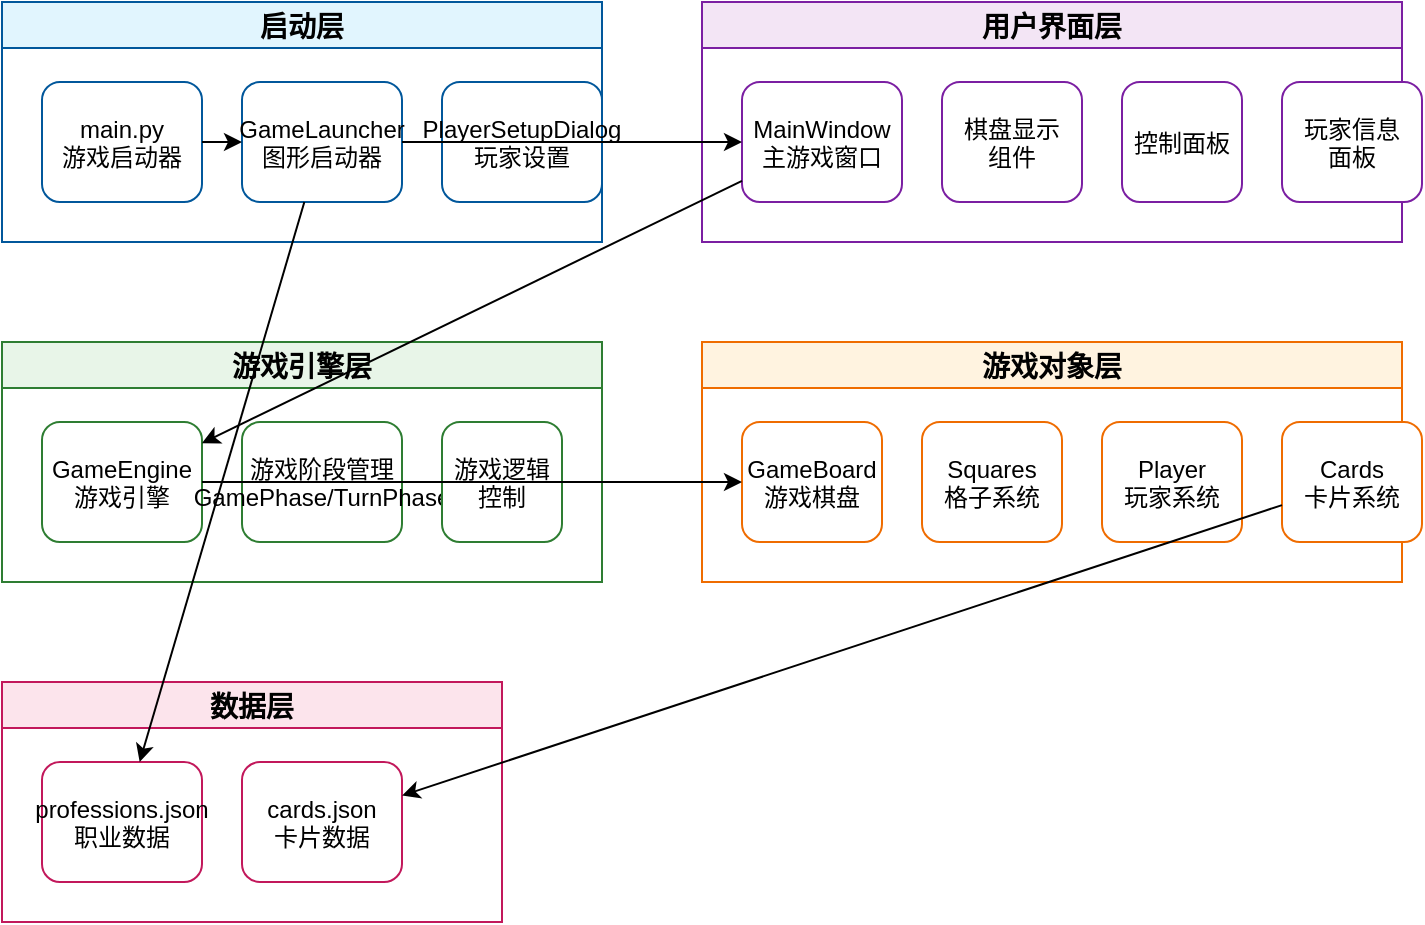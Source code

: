 <mxfile version="24.0.0" type="device">
  <diagram id="系统架构图" name="系统架构图">
    <mxGraphModel dx="1426" dy="763" grid="1" gridSize="10" guides="1" tooltips="1" connect="1" arrows="1" fold="1" page="1" pageScale="1" pageWidth="1200" pageHeight="900" math="0" shadow="0">
      <root>
        <mxCell id="0" />
        <mxCell id="1" parent="0" />
        
        <!-- 启动层 -->
        <mxCell id="startup-layer" value="启动层" style="swimlane;fillColor=#e1f5fe;strokeColor=#01579b;fontStyle=1;fontSize=14;" vertex="1" parent="1">
          <mxGeometry x="50" y="50" width="300" height="120" as="geometry" />
        </mxCell>
        <mxCell id="main-py" value="main.py&#xa;游戏启动器" style="rounded=1;fillColor=#ffffff;strokeColor=#01579b;" vertex="1" parent="startup-layer">
          <mxGeometry x="20" y="40" width="80" height="60" as="geometry" />
        </mxCell>
        <mxCell id="launcher" value="GameLauncher&#xa;图形启动器" style="rounded=1;fillColor=#ffffff;strokeColor=#01579b;" vertex="1" parent="startup-layer">
          <mxGeometry x="120" y="40" width="80" height="60" as="geometry" />
        </mxCell>
        <mxCell id="setup" value="PlayerSetupDialog&#xa;玩家设置" style="rounded=1;fillColor=#ffffff;strokeColor=#01579b;" vertex="1" parent="startup-layer">
          <mxGeometry x="220" y="40" width="80" height="60" as="geometry" />
        </mxCell>
        
        <!-- UI层 -->
        <mxCell id="ui-layer" value="用户界面层" style="swimlane;fillColor=#f3e5f5;strokeColor=#7b1fa2;fontStyle=1;fontSize=14;" vertex="1" parent="1">
          <mxGeometry x="400" y="50" width="350" height="120" as="geometry" />
        </mxCell>
        <mxCell id="main-window" value="MainWindow&#xa;主游戏窗口" style="rounded=1;fillColor=#ffffff;strokeColor=#7b1fa2;" vertex="1" parent="ui-layer">
          <mxGeometry x="20" y="40" width="80" height="60" as="geometry" />
        </mxCell>
        <mxCell id="board-ui" value="棋盘显示&#xa;组件" style="rounded=1;fillColor=#ffffff;strokeColor=#7b1fa2;" vertex="1" parent="ui-layer">
          <mxGeometry x="120" y="40" width="70" height="60" as="geometry" />
        </mxCell>
        <mxCell id="control-ui" value="控制面板" style="rounded=1;fillColor=#ffffff;strokeColor=#7b1fa2;" vertex="1" parent="ui-layer">
          <mxGeometry x="210" y="40" width="60" height="60" as="geometry" />
        </mxCell>
        <mxCell id="info-ui" value="玩家信息&#xa;面板" style="rounded=1;fillColor=#ffffff;strokeColor=#7b1fa2;" vertex="1" parent="ui-layer">
          <mxGeometry x="290" y="40" width="70" height="60" as="geometry" />
        </mxCell>
        
        <!-- 游戏引擎层 -->
        <mxCell id="engine-layer" value="游戏引擎层" style="swimlane;fillColor=#e8f5e8;strokeColor=#2e7d32;fontStyle=1;fontSize=14;" vertex="1" parent="1">
          <mxGeometry x="50" y="220" width="300" height="120" as="geometry" />
        </mxCell>
        <mxCell id="game-engine" value="GameEngine&#xa;游戏引擎" style="rounded=1;fillColor=#ffffff;strokeColor=#2e7d32;" vertex="1" parent="engine-layer">
          <mxGeometry x="20" y="40" width="80" height="60" as="geometry" />
        </mxCell>
        <mxCell id="phases" value="游戏阶段管理&#xa;GamePhase/TurnPhase" style="rounded=1;fillColor=#ffffff;strokeColor=#2e7d32;" vertex="1" parent="engine-layer">
          <mxGeometry x="120" y="40" width="80" height="60" as="geometry" />
        </mxCell>
        <mxCell id="logic" value="游戏逻辑&#xa;控制" style="rounded=1;fillColor=#ffffff;strokeColor=#2e7d32;" vertex="1" parent="engine-layer">
          <mxGeometry x="220" y="40" width="60" height="60" as="geometry" />
        </mxCell>
        
        <!-- 游戏对象层 -->
        <mxCell id="object-layer" value="游戏对象层" style="swimlane;fillColor=#fff3e0;strokeColor=#ef6c00;fontStyle=1;fontSize=14;" vertex="1" parent="1">
          <mxGeometry x="400" y="220" width="350" height="120" as="geometry" />
        </mxCell>
        <mxCell id="board" value="GameBoard&#xa;游戏棋盘" style="rounded=1;fillColor=#ffffff;strokeColor=#ef6c00;" vertex="1" parent="object-layer">
          <mxGeometry x="20" y="40" width="70" height="60" as="geometry" />
        </mxCell>
        <mxCell id="squares" value="Squares&#xa;格子系统" style="rounded=1;fillColor=#ffffff;strokeColor=#ef6c00;" vertex="1" parent="object-layer">
          <mxGeometry x="110" y="40" width="70" height="60" as="geometry" />
        </mxCell>
        <mxCell id="player" value="Player&#xa;玩家系统" style="rounded=1;fillColor=#ffffff;strokeColor=#ef6c00;" vertex="1" parent="object-layer">
          <mxGeometry x="200" y="40" width="70" height="60" as="geometry" />
        </mxCell>
        <mxCell id="cards" value="Cards&#xa;卡片系统" style="rounded=1;fillColor=#ffffff;strokeColor=#ef6c00;" vertex="1" parent="object-layer">
          <mxGeometry x="290" y="40" width="70" height="60" as="geometry" />
        </mxCell>
        
        <!-- 数据层 -->
        <mxCell id="data-layer" value="数据层" style="swimlane;fillColor=#fce4ec;strokeColor=#c2185b;fontStyle=1;fontSize=14;" vertex="1" parent="1">
          <mxGeometry x="50" y="390" width="250" height="120" as="geometry" />
        </mxCell>
        <mxCell id="prof-data" value="professions.json&#xa;职业数据" style="rounded=1;fillColor=#ffffff;strokeColor=#c2185b;" vertex="1" parent="data-layer">
          <mxGeometry x="20" y="40" width="80" height="60" as="geometry" />
        </mxCell>
        <mxCell id="card-data" value="cards.json&#xa;卡片数据" style="rounded=1;fillColor=#ffffff;strokeColor=#c2185b;" vertex="1" parent="data-layer">
          <mxGeometry x="120" y="40" width="80" height="60" as="geometry" />
        </mxCell>
        
        <!-- 连接线 -->
        <mxCell id="edge1" edge="1" parent="1" source="main-py" target="launcher">
          <mxGeometry relative="1" as="geometry" />
        </mxCell>
        <mxCell id="edge2" edge="1" parent="1" source="launcher" target="main-window">
          <mxGeometry relative="1" as="geometry" />
        </mxCell>
        <mxCell id="edge3" edge="1" parent="1" source="main-window" target="game-engine">
          <mxGeometry relative="1" as="geometry" />
        </mxCell>
        <mxCell id="edge4" edge="1" parent="1" source="game-engine" target="board">
          <mxGeometry relative="1" as="geometry" />
        </mxCell>
        <mxCell id="edge5" edge="1" parent="1" source="launcher" target="prof-data">
          <mxGeometry relative="1" as="geometry" />
        </mxCell>
        <mxCell id="edge6" edge="1" parent="1" source="cards" target="card-data">
          <mxGeometry relative="1" as="geometry" />
        </mxCell>
        
      </root>
    </mxGraphModel>
  </diagram>
</mxfile> 